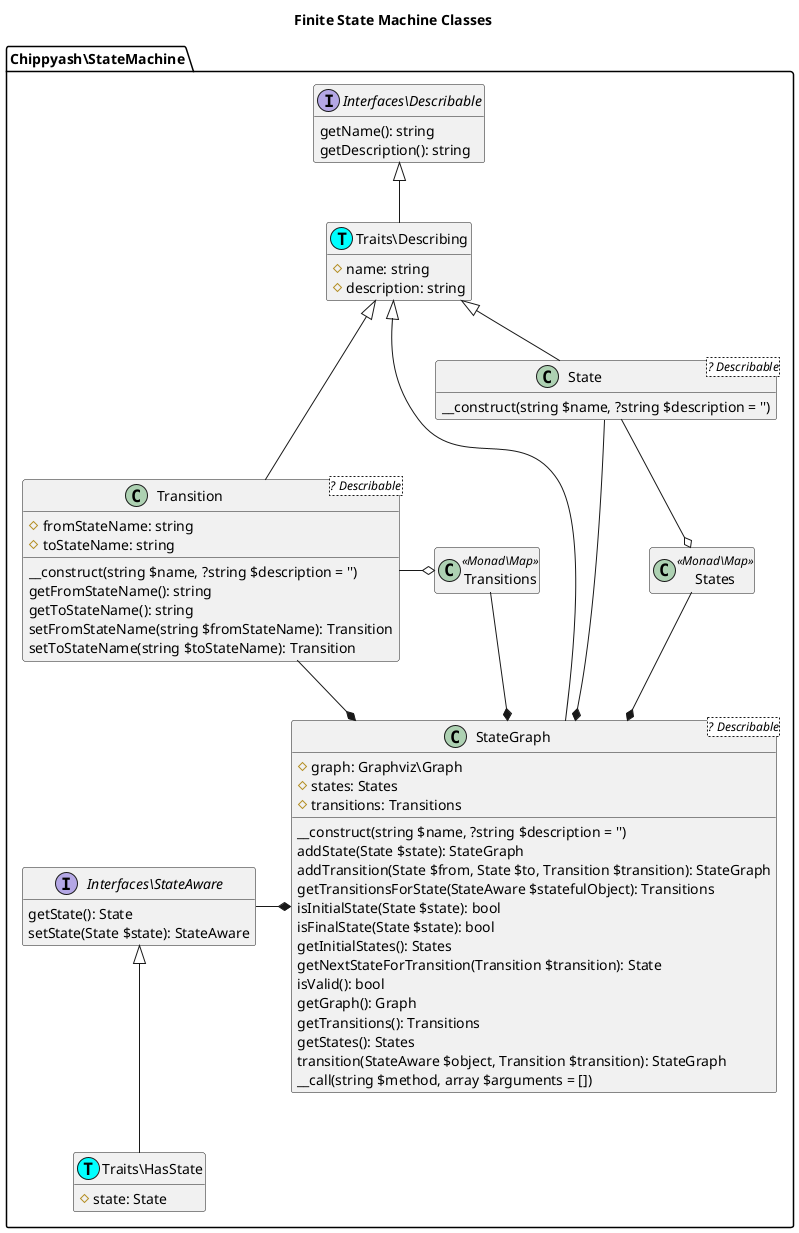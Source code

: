 @startuml
hide empty members
title Finite State Machine Classes
namespace Chippyash\StateMachine {
    interface "Interfaces\Describable" as Describable {
        getName(): string
        getDescription(): string
    }

    interface "Interfaces\StateAware" as StateAware {
        getState(): State
        setState(State $state): StateAware
    }

	class "Traits\HasState" as HasState << (T, cyan) >> {
		#state: State
	}
	StateAware <|-- HasState

    class "Traits\Describing" as Describing << (T, cyan)>>  {
        #name: string
        #description: string
    }
    Describable <|-- Describing

    class State <? Describable>{
        __construct(string $name, ?string $description = '')
    }

    class StateGraph <? Describable>{
        #graph: Graphviz\Graph
        #states: States
        #transitions: Transitions
        __construct(string $name, ?string $description = '')
        addState(State $state): StateGraph
        addTransition(State $from, State $to, Transition $transition): StateGraph
        getTransitionsForState(StateAware $statefulObject): Transitions
        isInitialState(State $state): bool
        isFinalState(State $state): bool
        getInitialStates(): States
        getNextStateForTransition(Transition $transition): State
        isValid(): bool
        getGraph(): Graph
        getTransitions(): Transitions
        getStates(): States
        transition(StateAware $object, Transition $transition): StateGraph
        __call(string $method, array $arguments = [])
    }

    class States <<Monad\Map>> {

    }
    State --o States

    class Transition <? Describable>{
    	#fromStateName: string
    	#toStateName: string
        __construct(string $name, ?string $description = '')
        getFromStateName(): string
        getToStateName(): string
        setFromStateName(string $fromStateName): Transition
        setToStateName(string $toStateName): Transition
    }
    Transition -o Transitions

    Describing <|-- State
    Describing <|-- Transition
    Describing <|-- StateGraph

    class Transitions <<Monad\Map>> {

    }

	StateAware -* StateGraph
    Transition --* StateGraph
    Transitions --* StateGraph
    State --* StateGraph
    States --* StateGraph

}
@enduml